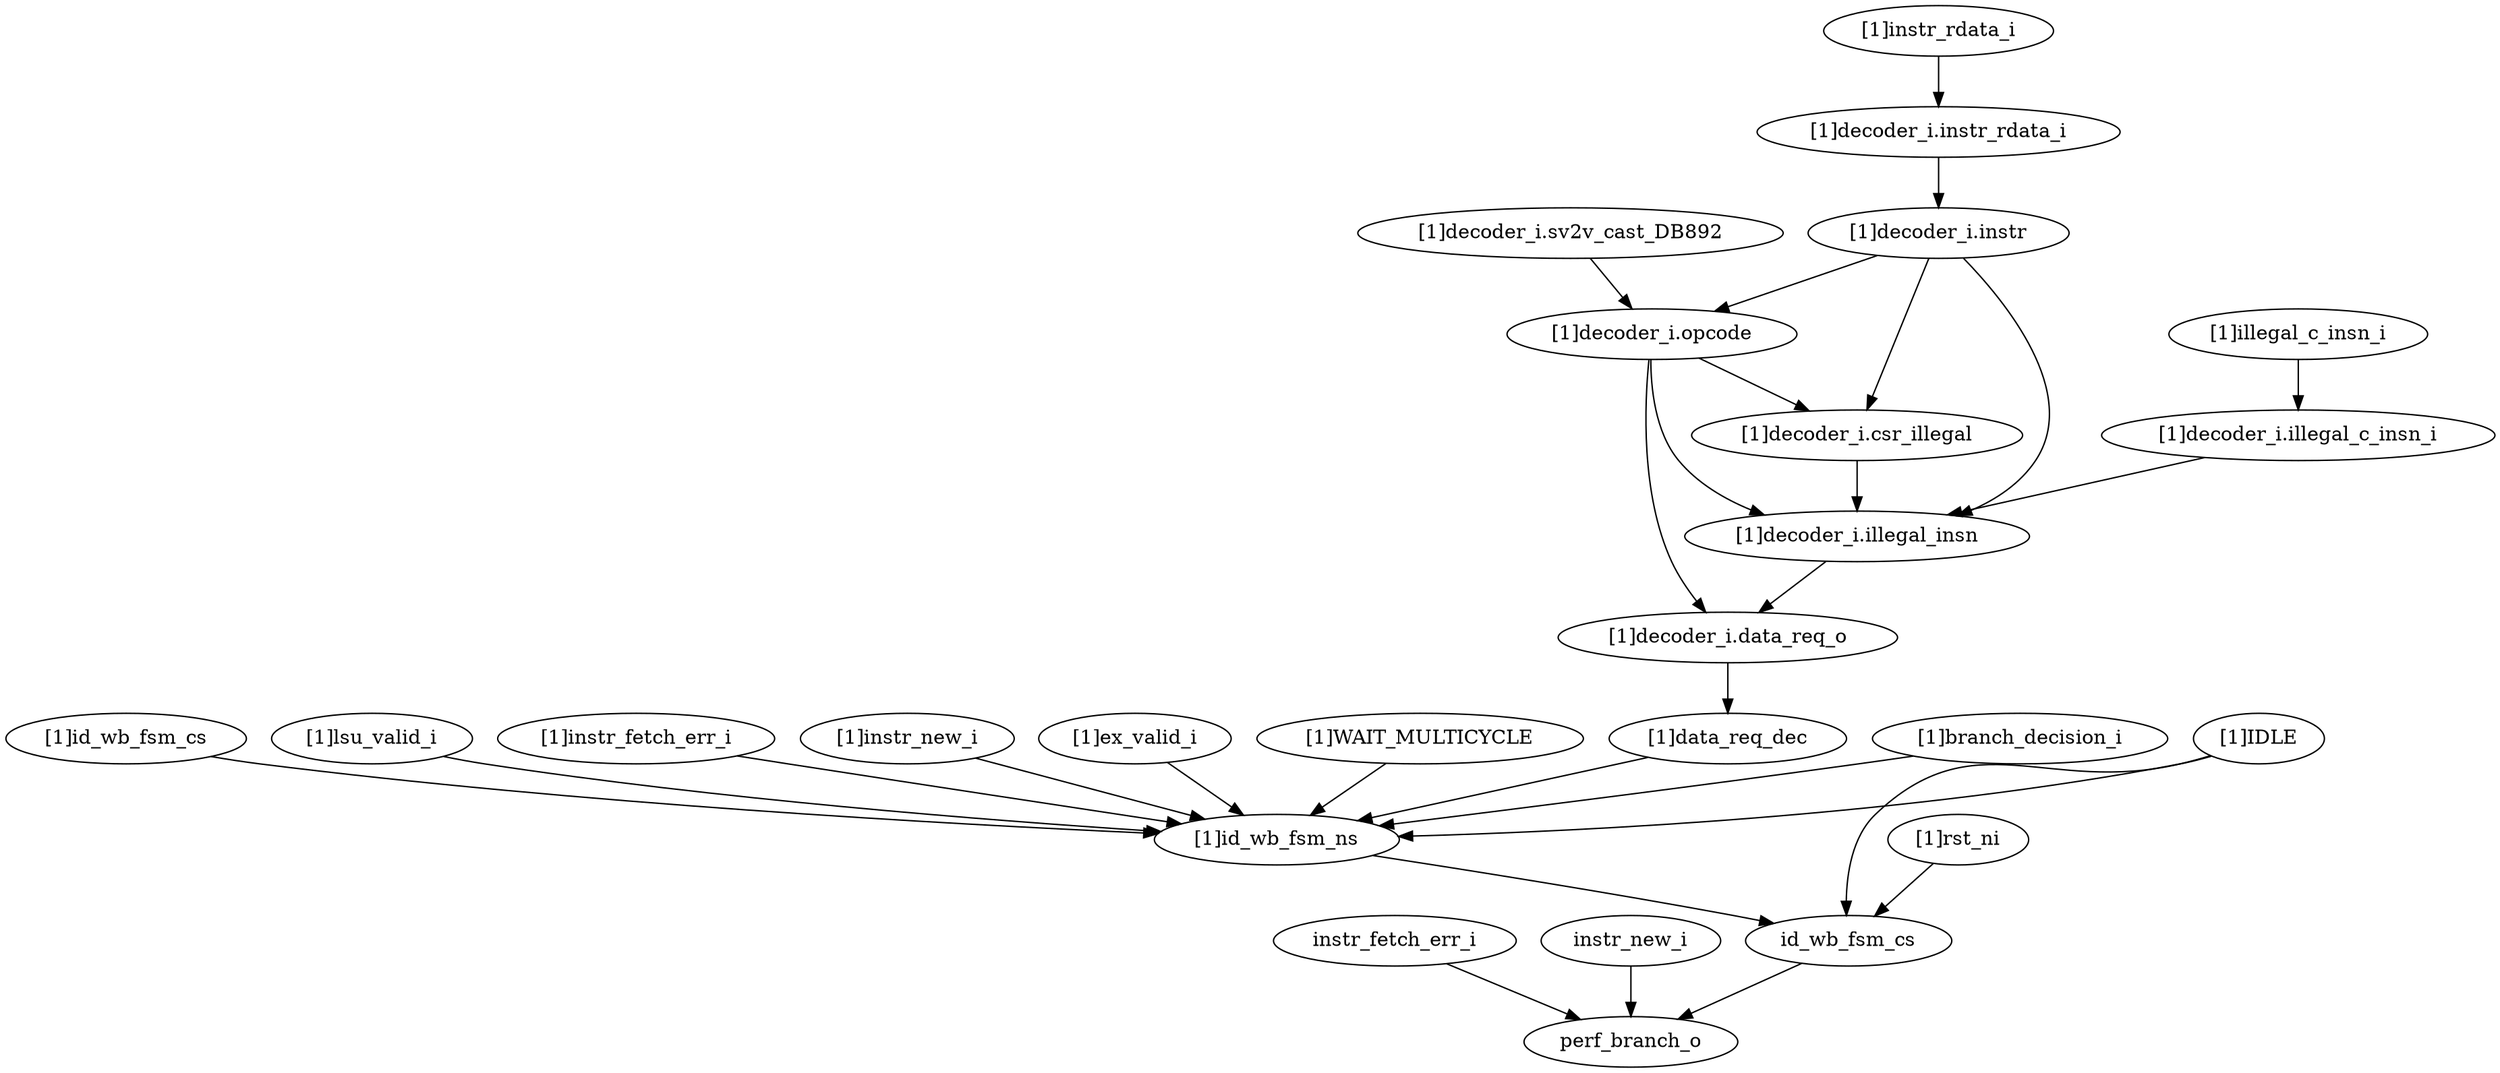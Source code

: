 strict digraph "" {
	"[1]decoder_i.instr_rdata_i"	 [complexity=16,
		importance=0.0350003850576,
		rank=0.0021875240661];
	"[1]decoder_i.instr"	 [complexity=14,
		importance=0.0331304232761,
		rank=0.00236645880544];
	"[1]decoder_i.instr_rdata_i" -> "[1]decoder_i.instr";
	"[1]id_wb_fsm_ns"	 [complexity=3,
		importance=0.00961433102857,
		rank=0.00320477700952];
	id_wb_fsm_cs	 [complexity=1,
		importance=0.00559147927967,
		rank=0.00559147927967];
	"[1]id_wb_fsm_ns" -> id_wb_fsm_cs;
	perf_branch_o	 [complexity=0,
		importance=0.00164772640408,
		rank=0.0];
	"[1]branch_decision_i"	 [complexity=7,
		importance=0.011110293719,
		rank=0.001587184817];
	"[1]branch_decision_i" -> "[1]id_wb_fsm_ns";
	id_wb_fsm_cs -> perf_branch_o;
	"[1]IDLE"	 [complexity=9,
		importance=0.0207246247476,
		rank=0.00230273608306];
	"[1]IDLE" -> "[1]id_wb_fsm_ns";
	"[1]IDLE" -> id_wb_fsm_cs;
	"[1]id_wb_fsm_cs"	 [complexity=6,
		importance=0.0712440700755,
		rank=0.0118740116793];
	"[1]id_wb_fsm_cs" -> "[1]id_wb_fsm_ns";
	instr_fetch_err_i	 [complexity=2,
		importance=0.00314368909451,
		rank=0.00157184454726];
	instr_fetch_err_i -> perf_branch_o;
	"[1]lsu_valid_i"	 [complexity=7,
		importance=0.011110293719,
		rank=0.001587184817];
	"[1]lsu_valid_i" -> "[1]id_wb_fsm_ns";
	"[1]instr_fetch_err_i"	 [complexity=5,
		importance=0.0399532868047,
		rank=0.00799065736094];
	"[1]instr_fetch_err_i" -> "[1]id_wb_fsm_ns";
	"[1]decoder_i.data_req_o"	 [complexity=7,
		importance=0.0232862206711,
		rank=0.00332660295302];
	"[1]data_req_dec"	 [complexity=7,
		importance=0.0215785159332,
		rank=0.00308264513332];
	"[1]decoder_i.data_req_o" -> "[1]data_req_dec";
	"[1]instr_rdata_i"	 [complexity=16,
		importance=0.036496347748,
		rank=0.00228102173425];
	"[1]instr_rdata_i" -> "[1]decoder_i.instr_rdata_i";
	"[1]instr_new_i"	 [complexity=5,
		importance=0.0399532868047,
		rank=0.00799065736094];
	"[1]instr_new_i" -> "[1]id_wb_fsm_ns";
	"[1]rst_ni"	 [complexity=2,
		importance=0.0126789212498,
		rank=0.00633946062489];
	"[1]rst_ni" -> id_wb_fsm_cs;
	"[1]illegal_c_insn_i"	 [complexity=9,
		importance=0.0306846946964,
		rank=0.00340941052182];
	"[1]decoder_i.illegal_c_insn_i"	 [complexity=9,
		importance=0.0291887320059,
		rank=0.0032431924451];
	"[1]illegal_c_insn_i" -> "[1]decoder_i.illegal_c_insn_i";
	"[1]decoder_i.sv2v_cast_DB892"	 [complexity=14,
		importance=0.0321954553965,
		rank=0.00229967538546];
	"[1]decoder_i.opcode"	 [complexity=11,
		importance=0.030699492706,
		rank=0.00279086297327];
	"[1]decoder_i.sv2v_cast_DB892" -> "[1]decoder_i.opcode";
	"[1]decoder_i.opcode" -> "[1]decoder_i.data_req_o";
	"[1]decoder_i.illegal_insn"	 [complexity=8,
		importance=0.0269447711335,
		rank=0.00336809639168];
	"[1]decoder_i.opcode" -> "[1]decoder_i.illegal_insn";
	"[1]decoder_i.csr_illegal"	 [complexity=10,
		importance=0.0284515597823,
		rank=0.00284515597823];
	"[1]decoder_i.opcode" -> "[1]decoder_i.csr_illegal";
	instr_new_i	 [complexity=2,
		importance=0.00314368909451,
		rank=0.00157184454726];
	instr_new_i -> perf_branch_o;
	"[1]decoder_i.instr" -> "[1]decoder_i.opcode";
	"[1]decoder_i.instr" -> "[1]decoder_i.illegal_insn";
	"[1]decoder_i.instr" -> "[1]decoder_i.csr_illegal";
	"[1]data_req_dec" -> "[1]id_wb_fsm_ns";
	"[1]decoder_i.illegal_c_insn_i" -> "[1]decoder_i.illegal_insn";
	"[1]decoder_i.illegal_insn" -> "[1]decoder_i.data_req_o";
	"[1]ex_valid_i"	 [complexity=7,
		importance=0.011110293719,
		rank=0.001587184817];
	"[1]ex_valid_i" -> "[1]id_wb_fsm_ns";
	"[1]decoder_i.csr_illegal" -> "[1]decoder_i.illegal_insn";
	"[1]WAIT_MULTICYCLE"	 [complexity=13,
		importance=0.0399532868047,
		rank=0.00307332975421];
	"[1]WAIT_MULTICYCLE" -> "[1]id_wb_fsm_ns";
}
